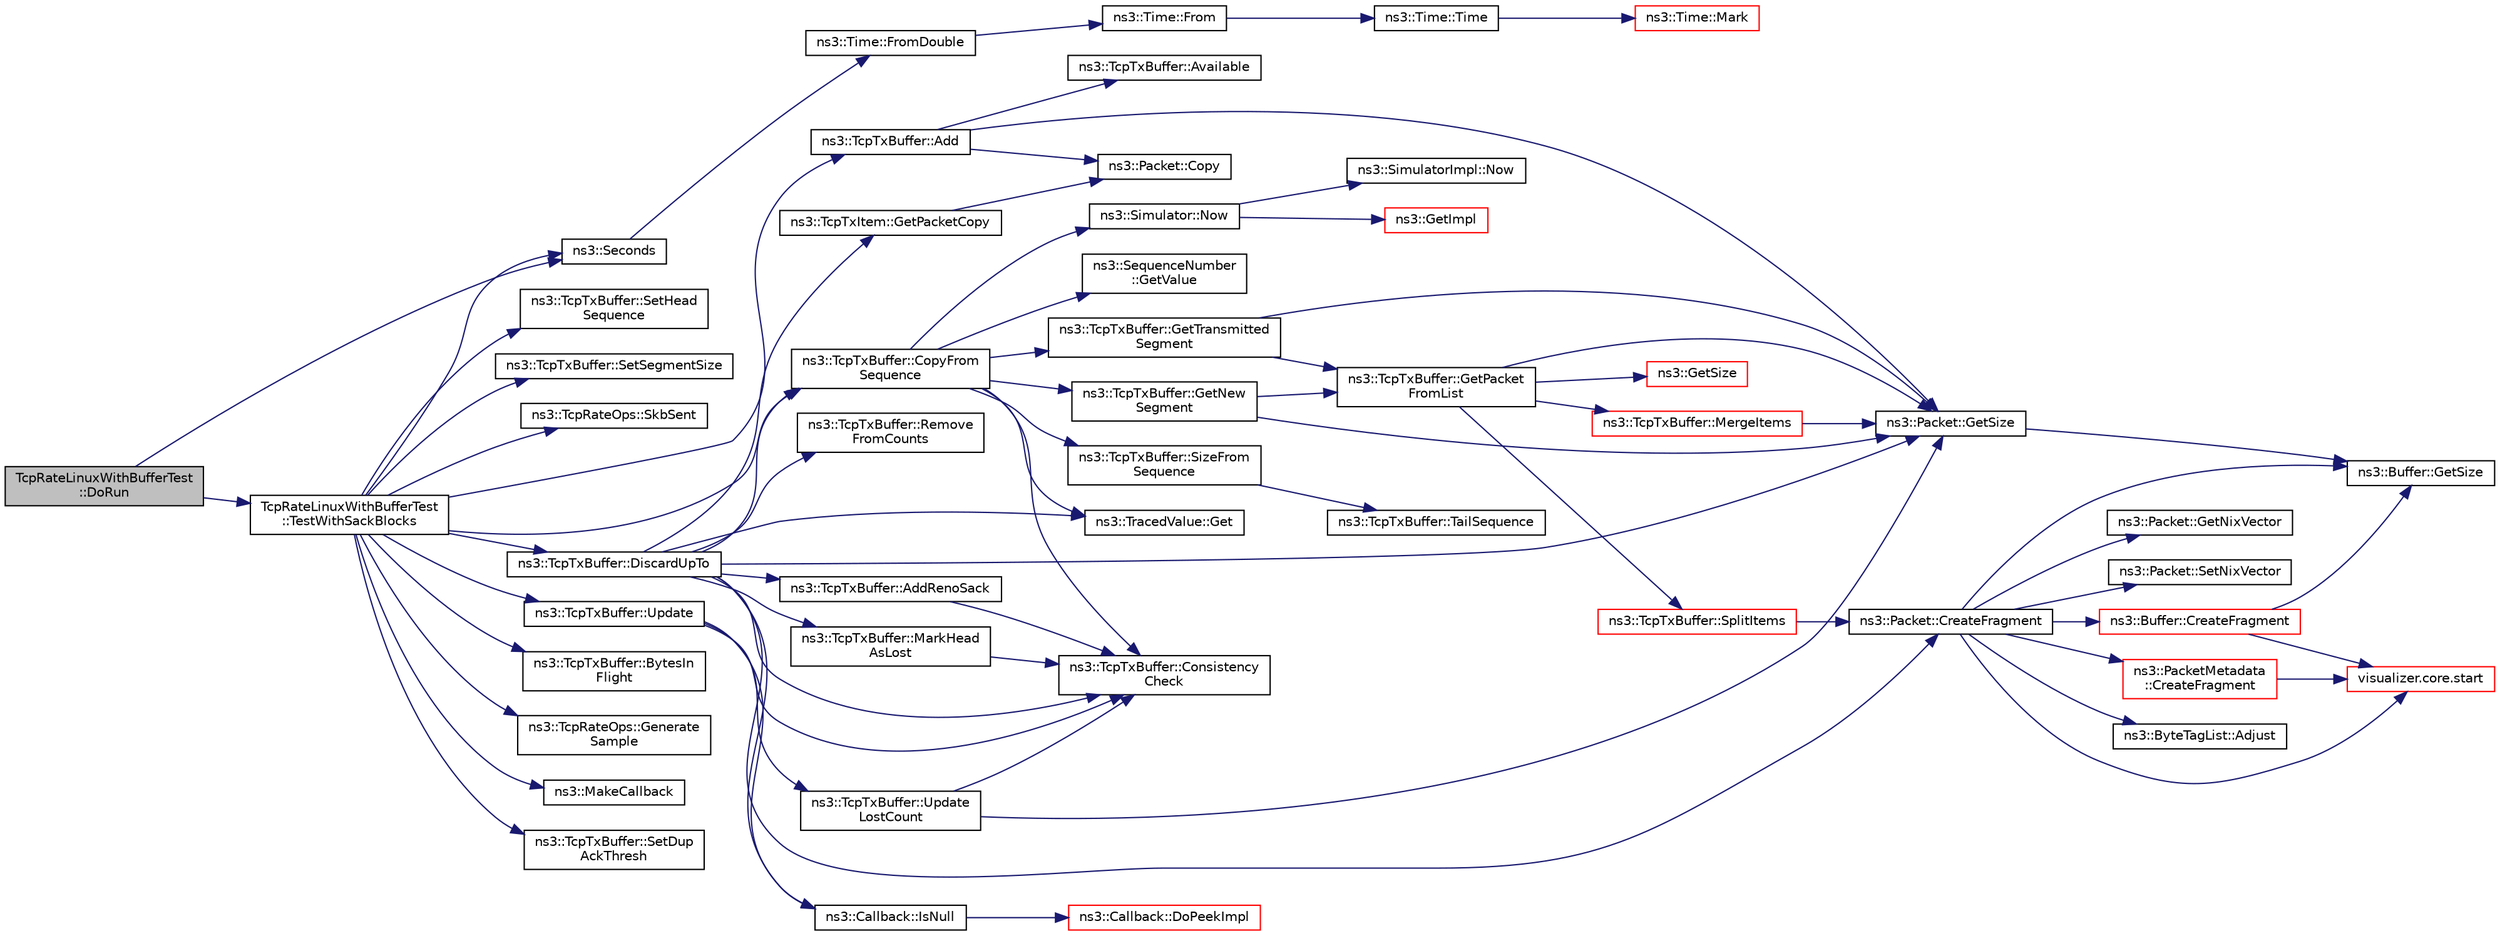 digraph "TcpRateLinuxWithBufferTest::DoRun"
{
 // LATEX_PDF_SIZE
  edge [fontname="Helvetica",fontsize="10",labelfontname="Helvetica",labelfontsize="10"];
  node [fontname="Helvetica",fontsize="10",shape=record];
  rankdir="LR";
  Node1 [label="TcpRateLinuxWithBufferTest\l::DoRun",height=0.2,width=0.4,color="black", fillcolor="grey75", style="filled", fontcolor="black",tooltip="Implementation to actually run this TestCase."];
  Node1 -> Node2 [color="midnightblue",fontsize="10",style="solid",fontname="Helvetica"];
  Node2 [label="ns3::Seconds",height=0.2,width=0.4,color="black", fillcolor="white", style="filled",URL="$group__timecivil.html#ga33c34b816f8ff6628e33d5c8e9713b9e",tooltip="Construct a Time in the indicated unit."];
  Node2 -> Node3 [color="midnightblue",fontsize="10",style="solid",fontname="Helvetica"];
  Node3 [label="ns3::Time::FromDouble",height=0.2,width=0.4,color="black", fillcolor="white", style="filled",URL="$classns3_1_1_time.html#a60e845f4a74e62495b86356afe604cb4",tooltip="Create a Time equal to value in unit unit."];
  Node3 -> Node4 [color="midnightblue",fontsize="10",style="solid",fontname="Helvetica"];
  Node4 [label="ns3::Time::From",height=0.2,width=0.4,color="black", fillcolor="white", style="filled",URL="$classns3_1_1_time.html#a34e4acc13d0e08cc8cb9cd3b838b9baf",tooltip="Create a Time in the current unit."];
  Node4 -> Node5 [color="midnightblue",fontsize="10",style="solid",fontname="Helvetica"];
  Node5 [label="ns3::Time::Time",height=0.2,width=0.4,color="black", fillcolor="white", style="filled",URL="$classns3_1_1_time.html#a8a39dc1b8cbbd7fe6d940e492d1b925e",tooltip="Default constructor, with value 0."];
  Node5 -> Node6 [color="midnightblue",fontsize="10",style="solid",fontname="Helvetica"];
  Node6 [label="ns3::Time::Mark",height=0.2,width=0.4,color="red", fillcolor="white", style="filled",URL="$classns3_1_1_time.html#aa7eef2a1119c1c4855d99f1e83d44c54",tooltip="Record a Time instance with the MarkedTimes."];
  Node1 -> Node8 [color="midnightblue",fontsize="10",style="solid",fontname="Helvetica"];
  Node8 [label="TcpRateLinuxWithBufferTest\l::TestWithSackBlocks",height=0.2,width=0.4,color="black", fillcolor="white", style="filled",URL="$class_tcp_rate_linux_with_buffer_test.html#ab14d877f5f6c3c8f1e5715a41104585f",tooltip="Test with arbitary SACK scenario."];
  Node8 -> Node9 [color="midnightblue",fontsize="10",style="solid",fontname="Helvetica"];
  Node9 [label="ns3::TcpTxBuffer::Add",height=0.2,width=0.4,color="black", fillcolor="white", style="filled",URL="$classns3_1_1_tcp_tx_buffer.html#a275d96f2c58333c9e7c5fe0f1fa152e1",tooltip="Append a data packet to the end of the buffer."];
  Node9 -> Node10 [color="midnightblue",fontsize="10",style="solid",fontname="Helvetica"];
  Node10 [label="ns3::TcpTxBuffer::Available",height=0.2,width=0.4,color="black", fillcolor="white", style="filled",URL="$classns3_1_1_tcp_tx_buffer.html#a2d9210dfb416bf6fd882a5dae9daaaff",tooltip="Returns the available capacity of this buffer."];
  Node9 -> Node11 [color="midnightblue",fontsize="10",style="solid",fontname="Helvetica"];
  Node11 [label="ns3::Packet::Copy",height=0.2,width=0.4,color="black", fillcolor="white", style="filled",URL="$classns3_1_1_packet.html#afb38be706cfc761bc1c0591f595fc1b7",tooltip="performs a COW copy of the packet."];
  Node9 -> Node12 [color="midnightblue",fontsize="10",style="solid",fontname="Helvetica"];
  Node12 [label="ns3::Packet::GetSize",height=0.2,width=0.4,color="black", fillcolor="white", style="filled",URL="$classns3_1_1_packet.html#afff7cb1ff518ee6dc0d424e10a5ad6ec",tooltip="Returns the the size in bytes of the packet (including the zero-filled initial payload)."];
  Node12 -> Node13 [color="midnightblue",fontsize="10",style="solid",fontname="Helvetica"];
  Node13 [label="ns3::Buffer::GetSize",height=0.2,width=0.4,color="black", fillcolor="white", style="filled",URL="$classns3_1_1_buffer.html#a60c9172d2b102f8856c81b2126c8b209",tooltip=" "];
  Node8 -> Node14 [color="midnightblue",fontsize="10",style="solid",fontname="Helvetica"];
  Node14 [label="ns3::TcpTxBuffer::BytesIn\lFlight",height=0.2,width=0.4,color="black", fillcolor="white", style="filled",URL="$classns3_1_1_tcp_tx_buffer.html#aa911b0c81ef0bc6cffeafe667ad2b818",tooltip="Return total bytes in flight."];
  Node8 -> Node15 [color="midnightblue",fontsize="10",style="solid",fontname="Helvetica"];
  Node15 [label="ns3::TcpTxBuffer::CopyFrom\lSequence",height=0.2,width=0.4,color="black", fillcolor="white", style="filled",URL="$classns3_1_1_tcp_tx_buffer.html#a7b376f6a4ccc3b43a2d038e8282fbf01",tooltip="Copy data from the range [seq, seq+numBytes) into a packet."];
  Node15 -> Node16 [color="midnightblue",fontsize="10",style="solid",fontname="Helvetica"];
  Node16 [label="ns3::TcpTxBuffer::Consistency\lCheck",height=0.2,width=0.4,color="black", fillcolor="white", style="filled",URL="$classns3_1_1_tcp_tx_buffer.html#a0d6e6e19c30a4bca5a83e987f89b8ecb",tooltip="Check if the values of sacked, lost, retrans, are in sync with the sent list."];
  Node15 -> Node17 [color="midnightblue",fontsize="10",style="solid",fontname="Helvetica"];
  Node17 [label="ns3::TracedValue::Get",height=0.2,width=0.4,color="black", fillcolor="white", style="filled",URL="$classns3_1_1_traced_value.html#af77ce761fca6254db42c875dd1a4cdc6",tooltip="Get the underlying value."];
  Node15 -> Node18 [color="midnightblue",fontsize="10",style="solid",fontname="Helvetica"];
  Node18 [label="ns3::TcpTxBuffer::GetNew\lSegment",height=0.2,width=0.4,color="black", fillcolor="white", style="filled",URL="$classns3_1_1_tcp_tx_buffer.html#a7f8012f60263f1184f63d68f95d9fed6",tooltip="Get a block of data not transmitted yet and move it into SentList."];
  Node18 -> Node19 [color="midnightblue",fontsize="10",style="solid",fontname="Helvetica"];
  Node19 [label="ns3::TcpTxBuffer::GetPacket\lFromList",height=0.2,width=0.4,color="black", fillcolor="white", style="filled",URL="$classns3_1_1_tcp_tx_buffer.html#a3935705ed28789f4e438479d207f61c8",tooltip="Get a block (which is returned as Packet) from a list."];
  Node19 -> Node20 [color="midnightblue",fontsize="10",style="solid",fontname="Helvetica"];
  Node20 [label="ns3::GetSize",height=0.2,width=0.4,color="red", fillcolor="white", style="filled",URL="$namespacens3.html#ac78f3ac928570be14da972e15dcf5946",tooltip="Return the total size of the packet after WifiMacHeader and FCS trailer have been added."];
  Node19 -> Node12 [color="midnightblue",fontsize="10",style="solid",fontname="Helvetica"];
  Node19 -> Node23 [color="midnightblue",fontsize="10",style="solid",fontname="Helvetica"];
  Node23 [label="ns3::TcpTxBuffer::MergeItems",height=0.2,width=0.4,color="red", fillcolor="white", style="filled",URL="$classns3_1_1_tcp_tx_buffer.html#acd8b1a260f0016fcfd315db108ae596c",tooltip="Merge two TcpTxItem."];
  Node23 -> Node12 [color="midnightblue",fontsize="10",style="solid",fontname="Helvetica"];
  Node19 -> Node70 [color="midnightblue",fontsize="10",style="solid",fontname="Helvetica"];
  Node70 [label="ns3::TcpTxBuffer::SplitItems",height=0.2,width=0.4,color="red", fillcolor="white", style="filled",URL="$classns3_1_1_tcp_tx_buffer.html#ab947e46d76f8ec882f6564969f4567a7",tooltip="Split one TcpTxItem."];
  Node70 -> Node71 [color="midnightblue",fontsize="10",style="solid",fontname="Helvetica"];
  Node71 [label="ns3::Packet::CreateFragment",height=0.2,width=0.4,color="black", fillcolor="white", style="filled",URL="$classns3_1_1_packet.html#acdb23fec2c1dbebd9e6917895e9bcc65",tooltip="Create a new packet which contains a fragment of the original packet."];
  Node71 -> Node68 [color="midnightblue",fontsize="10",style="solid",fontname="Helvetica"];
  Node68 [label="ns3::ByteTagList::Adjust",height=0.2,width=0.4,color="black", fillcolor="white", style="filled",URL="$classns3_1_1_byte_tag_list.html#a1fec06d7e6daaf8039cf2a148e4090f2",tooltip="Adjust the offsets stored internally by the adjustment delta."];
  Node71 -> Node72 [color="midnightblue",fontsize="10",style="solid",fontname="Helvetica"];
  Node72 [label="ns3::PacketMetadata\l::CreateFragment",height=0.2,width=0.4,color="red", fillcolor="white", style="filled",URL="$classns3_1_1_packet_metadata.html#a0d5fd6d6a05b04eb1bb9a00c05e6a16c",tooltip="Creates a fragment."];
  Node72 -> Node29 [color="midnightblue",fontsize="10",style="solid",fontname="Helvetica"];
  Node29 [label="visualizer.core.start",height=0.2,width=0.4,color="red", fillcolor="white", style="filled",URL="$namespacevisualizer_1_1core.html#a2a35e5d8a34af358b508dac8635754e0",tooltip=" "];
  Node71 -> Node76 [color="midnightblue",fontsize="10",style="solid",fontname="Helvetica"];
  Node76 [label="ns3::Buffer::CreateFragment",height=0.2,width=0.4,color="red", fillcolor="white", style="filled",URL="$classns3_1_1_buffer.html#a2688c9b7aa22608ec955a40e048ec0dc",tooltip=" "];
  Node76 -> Node13 [color="midnightblue",fontsize="10",style="solid",fontname="Helvetica"];
  Node76 -> Node29 [color="midnightblue",fontsize="10",style="solid",fontname="Helvetica"];
  Node71 -> Node79 [color="midnightblue",fontsize="10",style="solid",fontname="Helvetica"];
  Node79 [label="ns3::Packet::GetNixVector",height=0.2,width=0.4,color="black", fillcolor="white", style="filled",URL="$classns3_1_1_packet.html#a2e919d10a620ad491a57be094ef4b2bb",tooltip="Get the packet nix-vector."];
  Node71 -> Node13 [color="midnightblue",fontsize="10",style="solid",fontname="Helvetica"];
  Node71 -> Node80 [color="midnightblue",fontsize="10",style="solid",fontname="Helvetica"];
  Node80 [label="ns3::Packet::SetNixVector",height=0.2,width=0.4,color="black", fillcolor="white", style="filled",URL="$classns3_1_1_packet.html#a7e02c5b608a578c845aafd838f155989",tooltip="Set the packet nix-vector."];
  Node71 -> Node29 [color="midnightblue",fontsize="10",style="solid",fontname="Helvetica"];
  Node18 -> Node12 [color="midnightblue",fontsize="10",style="solid",fontname="Helvetica"];
  Node15 -> Node82 [color="midnightblue",fontsize="10",style="solid",fontname="Helvetica"];
  Node82 [label="ns3::TcpTxBuffer::GetTransmitted\lSegment",height=0.2,width=0.4,color="black", fillcolor="white", style="filled",URL="$classns3_1_1_tcp_tx_buffer.html#a4de9715c65893a5cb8a869e72ed7bb10",tooltip="Get a block of data previously transmitted."];
  Node82 -> Node19 [color="midnightblue",fontsize="10",style="solid",fontname="Helvetica"];
  Node82 -> Node12 [color="midnightblue",fontsize="10",style="solid",fontname="Helvetica"];
  Node15 -> Node83 [color="midnightblue",fontsize="10",style="solid",fontname="Helvetica"];
  Node83 [label="ns3::SequenceNumber\l::GetValue",height=0.2,width=0.4,color="black", fillcolor="white", style="filled",URL="$classns3_1_1_sequence_number.html#ac16a0b2c43ad7e157edb610e858b309f",tooltip="Extracts the numeric value of the sequence number."];
  Node15 -> Node84 [color="midnightblue",fontsize="10",style="solid",fontname="Helvetica"];
  Node84 [label="ns3::Simulator::Now",height=0.2,width=0.4,color="black", fillcolor="white", style="filled",URL="$classns3_1_1_simulator.html#ac3178fa975b419f7875e7105be122800",tooltip="Return the current simulation virtual time."];
  Node84 -> Node85 [color="midnightblue",fontsize="10",style="solid",fontname="Helvetica"];
  Node85 [label="ns3::GetImpl",height=0.2,width=0.4,color="red", fillcolor="white", style="filled",URL="$group__simulator.html#ga42eb4eddad41528d4d99794a3dae3fd0",tooltip="Get the SimulatorImpl singleton."];
  Node84 -> Node133 [color="midnightblue",fontsize="10",style="solid",fontname="Helvetica"];
  Node133 [label="ns3::SimulatorImpl::Now",height=0.2,width=0.4,color="black", fillcolor="white", style="filled",URL="$classns3_1_1_simulator_impl.html#aa516c50060846adc6fd316e83ef0797c",tooltip="Return the current simulation virtual time."];
  Node15 -> Node134 [color="midnightblue",fontsize="10",style="solid",fontname="Helvetica"];
  Node134 [label="ns3::TcpTxBuffer::SizeFrom\lSequence",height=0.2,width=0.4,color="black", fillcolor="white", style="filled",URL="$classns3_1_1_tcp_tx_buffer.html#a42b6afc017d2b94c96354df345c49b87",tooltip="Returns the number of bytes from the buffer in the range [seq, tailSequence)"];
  Node134 -> Node135 [color="midnightblue",fontsize="10",style="solid",fontname="Helvetica"];
  Node135 [label="ns3::TcpTxBuffer::TailSequence",height=0.2,width=0.4,color="black", fillcolor="white", style="filled",URL="$classns3_1_1_tcp_tx_buffer.html#aa61abccc56655c6f0a119a8a2f6ef74f",tooltip="Get the sequence number of the buffer tail (plus one)"];
  Node8 -> Node136 [color="midnightblue",fontsize="10",style="solid",fontname="Helvetica"];
  Node136 [label="ns3::TcpTxBuffer::DiscardUpTo",height=0.2,width=0.4,color="black", fillcolor="white", style="filled",URL="$classns3_1_1_tcp_tx_buffer.html#abc21a693005857d1f2185a32fc490d29",tooltip="Discard data up to but not including this sequence number."];
  Node136 -> Node137 [color="midnightblue",fontsize="10",style="solid",fontname="Helvetica"];
  Node137 [label="ns3::TcpTxBuffer::AddRenoSack",height=0.2,width=0.4,color="black", fillcolor="white", style="filled",URL="$classns3_1_1_tcp_tx_buffer.html#a8cdafac79938c8dd8abcfa8011b5f6d4",tooltip="Emulate SACKs for SACKless connection: account for a new dupack."];
  Node137 -> Node16 [color="midnightblue",fontsize="10",style="solid",fontname="Helvetica"];
  Node136 -> Node16 [color="midnightblue",fontsize="10",style="solid",fontname="Helvetica"];
  Node136 -> Node15 [color="midnightblue",fontsize="10",style="solid",fontname="Helvetica"];
  Node136 -> Node71 [color="midnightblue",fontsize="10",style="solid",fontname="Helvetica"];
  Node136 -> Node17 [color="midnightblue",fontsize="10",style="solid",fontname="Helvetica"];
  Node136 -> Node138 [color="midnightblue",fontsize="10",style="solid",fontname="Helvetica"];
  Node138 [label="ns3::TcpTxItem::GetPacketCopy",height=0.2,width=0.4,color="black", fillcolor="white", style="filled",URL="$classns3_1_1_tcp_tx_item.html#ad2985d9ac38e3ea10a10f23f1bff536c",tooltip="Get a copy of the Packet underlying this item."];
  Node138 -> Node11 [color="midnightblue",fontsize="10",style="solid",fontname="Helvetica"];
  Node136 -> Node12 [color="midnightblue",fontsize="10",style="solid",fontname="Helvetica"];
  Node136 -> Node139 [color="midnightblue",fontsize="10",style="solid",fontname="Helvetica"];
  Node139 [label="ns3::Callback::IsNull",height=0.2,width=0.4,color="black", fillcolor="white", style="filled",URL="$classns3_1_1_callback.html#a42eb007ca42c35b96daa497d6d42d5f2",tooltip="Check for null implementation."];
  Node139 -> Node140 [color="midnightblue",fontsize="10",style="solid",fontname="Helvetica"];
  Node140 [label="ns3::Callback::DoPeekImpl",height=0.2,width=0.4,color="red", fillcolor="white", style="filled",URL="$classns3_1_1_callback.html#a82de10d58e899c61aec3867f9b1f2f33",tooltip=" "];
  Node136 -> Node142 [color="midnightblue",fontsize="10",style="solid",fontname="Helvetica"];
  Node142 [label="ns3::TcpTxBuffer::MarkHead\lAsLost",height=0.2,width=0.4,color="black", fillcolor="white", style="filled",URL="$classns3_1_1_tcp_tx_buffer.html#a9c84073be0f146fa841f82ac7a55def5",tooltip="Mark the head of the sent list as lost."];
  Node142 -> Node16 [color="midnightblue",fontsize="10",style="solid",fontname="Helvetica"];
  Node136 -> Node143 [color="midnightblue",fontsize="10",style="solid",fontname="Helvetica"];
  Node143 [label="ns3::TcpTxBuffer::Remove\lFromCounts",height=0.2,width=0.4,color="black", fillcolor="white", style="filled",URL="$classns3_1_1_tcp_tx_buffer.html#ae8b6e3259475a0c1f8c8e66f867d3a7e",tooltip="Remove the size specified from the lostOut, retrans, sacked count."];
  Node8 -> Node144 [color="midnightblue",fontsize="10",style="solid",fontname="Helvetica"];
  Node144 [label="ns3::TcpRateOps::Generate\lSample",height=0.2,width=0.4,color="black", fillcolor="white", style="filled",URL="$classns3_1_1_tcp_rate_ops.html#ada84961d8f7415b299ebb338dc1de2b5",tooltip="Generate a TcpRateSample to feed a congestion avoidance algorithm."];
  Node8 -> Node145 [color="midnightblue",fontsize="10",style="solid",fontname="Helvetica"];
  Node145 [label="ns3::MakeCallback",height=0.2,width=0.4,color="black", fillcolor="white", style="filled",URL="$namespacens3.html#af1dde3c04374147fca0cfe3b0766d664",tooltip="Build Callbacks for class method members which take varying numbers of arguments and potentially retu..."];
  Node8 -> Node2 [color="midnightblue",fontsize="10",style="solid",fontname="Helvetica"];
  Node8 -> Node146 [color="midnightblue",fontsize="10",style="solid",fontname="Helvetica"];
  Node146 [label="ns3::TcpTxBuffer::SetDup\lAckThresh",height=0.2,width=0.4,color="black", fillcolor="white", style="filled",URL="$classns3_1_1_tcp_tx_buffer.html#a74cc611fa8df25435042cacbce975669",tooltip="Set the DupAckThresh."];
  Node8 -> Node147 [color="midnightblue",fontsize="10",style="solid",fontname="Helvetica"];
  Node147 [label="ns3::TcpTxBuffer::SetHead\lSequence",height=0.2,width=0.4,color="black", fillcolor="white", style="filled",URL="$classns3_1_1_tcp_tx_buffer.html#ae9d25292f14d338abe26a2657e103921",tooltip="Set the head sequence of the buffer."];
  Node8 -> Node148 [color="midnightblue",fontsize="10",style="solid",fontname="Helvetica"];
  Node148 [label="ns3::TcpTxBuffer::SetSegmentSize",height=0.2,width=0.4,color="black", fillcolor="white", style="filled",URL="$classns3_1_1_tcp_tx_buffer.html#a28a3870d3c9c84aa7c644fefa346214c",tooltip="Set the segment size."];
  Node8 -> Node149 [color="midnightblue",fontsize="10",style="solid",fontname="Helvetica"];
  Node149 [label="ns3::TcpRateOps::SkbSent",height=0.2,width=0.4,color="black", fillcolor="white", style="filled",URL="$classns3_1_1_tcp_rate_ops.html#a4ede6d558adfdf799853028bd59b2c71",tooltip="Put the rate information inside the sent skb."];
  Node8 -> Node150 [color="midnightblue",fontsize="10",style="solid",fontname="Helvetica"];
  Node150 [label="ns3::TcpTxBuffer::Update",height=0.2,width=0.4,color="black", fillcolor="white", style="filled",URL="$classns3_1_1_tcp_tx_buffer.html#a831b7bfcb9d88d4c71b36c122c32bfa8",tooltip="Update the scoreboard."];
  Node150 -> Node16 [color="midnightblue",fontsize="10",style="solid",fontname="Helvetica"];
  Node150 -> Node139 [color="midnightblue",fontsize="10",style="solid",fontname="Helvetica"];
  Node150 -> Node151 [color="midnightblue",fontsize="10",style="solid",fontname="Helvetica"];
  Node151 [label="ns3::TcpTxBuffer::Update\lLostCount",height=0.2,width=0.4,color="black", fillcolor="white", style="filled",URL="$classns3_1_1_tcp_tx_buffer.html#aa1bc23384777b1aa310a40a33f9c26df",tooltip="Update the lost count."];
  Node151 -> Node16 [color="midnightblue",fontsize="10",style="solid",fontname="Helvetica"];
  Node151 -> Node12 [color="midnightblue",fontsize="10",style="solid",fontname="Helvetica"];
}
